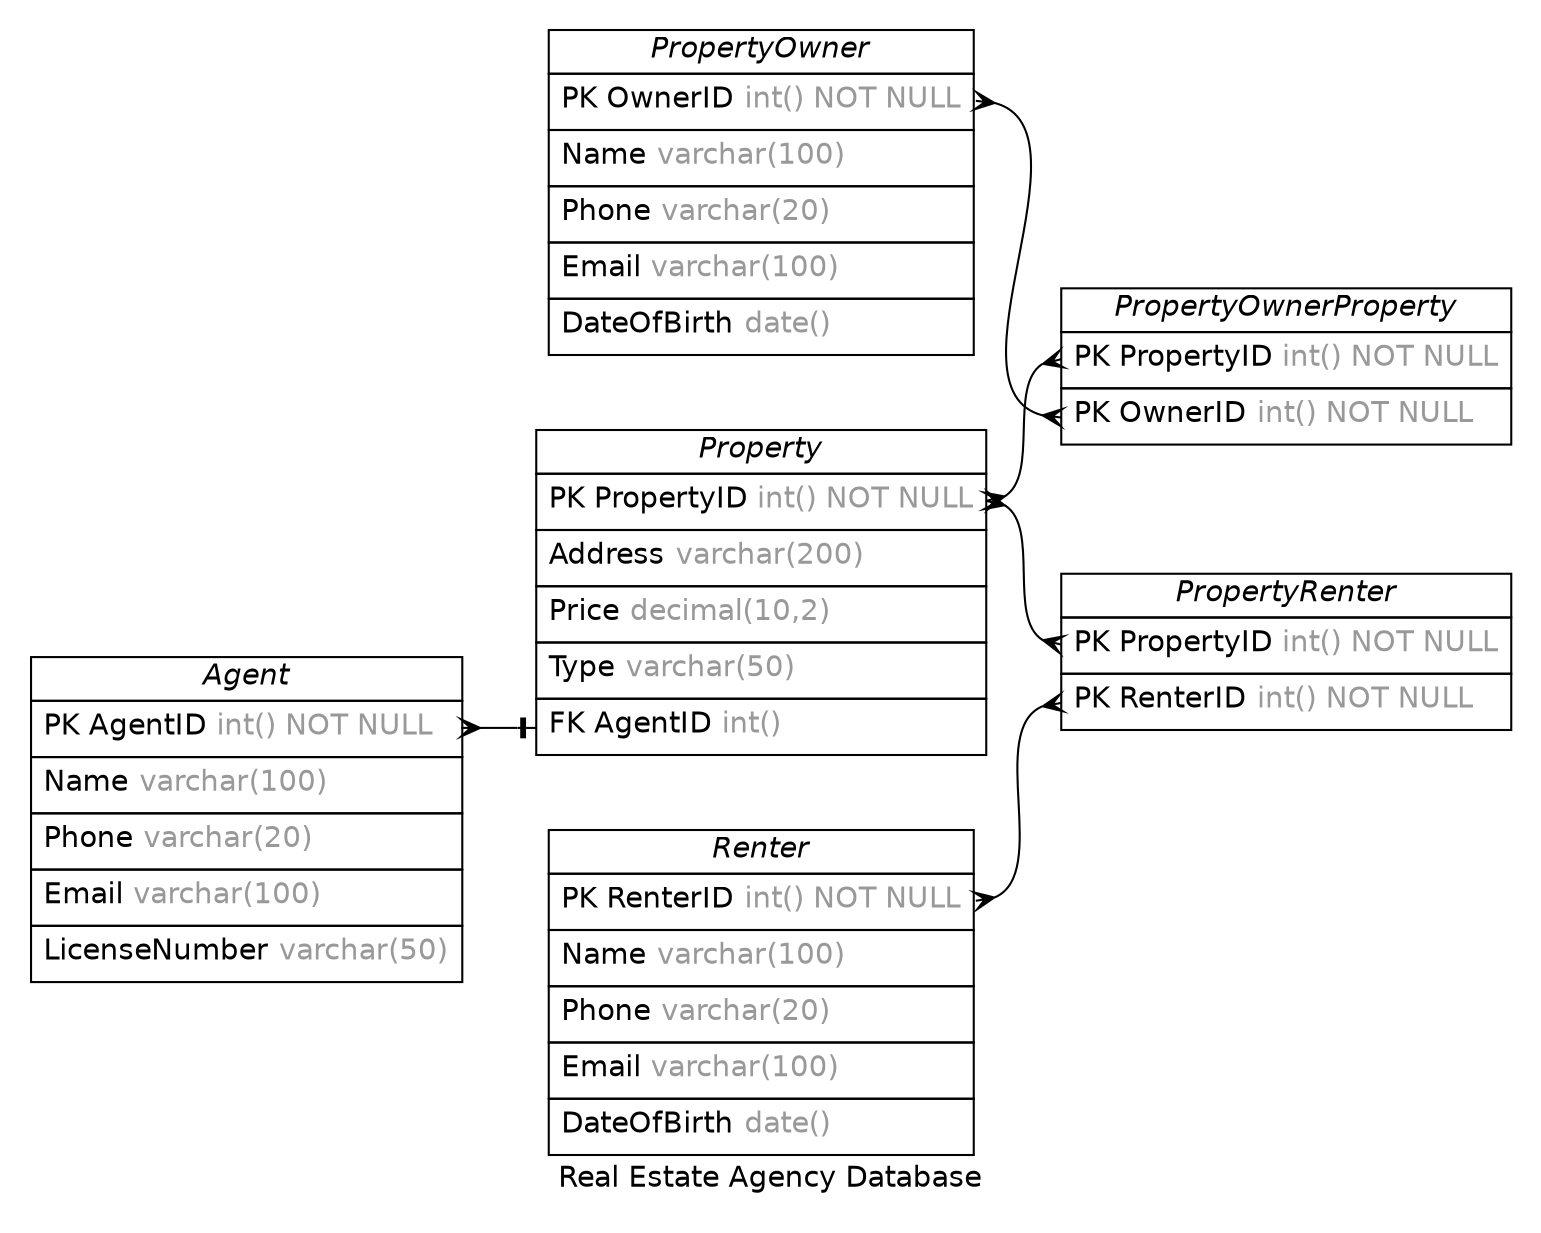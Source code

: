 /* created with ERDot < https://github.com/ehne/ERDot > */
digraph G {
    graph [
        nodesep=0.5;
        rankdir="LR";
        concentrate=true;
        splines="spline";
        fontname="Helvetica";
        pad="0.2,0.2",
        label="Real Estate Agency Database",
        
    ];
    
    node [shape=plain, fontname="Helvetica"];
    edge [
        dir=both,
        fontsize=12,
        arrowsize=0.9,
        penwidth=1.0,
        labelangle=32,
        labeldistance=1.8,
        fontname="Helvetica"
    ];
    
    "Agent" [ label=<
        <table border="0" cellborder="1" cellspacing="0" >
        <tr><td><i>Agent</i></td></tr>
        <tr><td port="AgentID" align="left" cellpadding="5">PK AgentID <font color="grey60">int() NOT NULL</font></td></tr>
        <tr><td port="Name" align="left" cellpadding="5">Name <font color="grey60">varchar(100)</font></td></tr>
        <tr><td port="Phone" align="left" cellpadding="5">Phone <font color="grey60">varchar(20)</font></td></tr>
        <tr><td port="Email" align="left" cellpadding="5">Email <font color="grey60">varchar(100)</font></td></tr>
        <tr><td port="LicenseNumber" align="left" cellpadding="5">LicenseNumber <font color="grey60">varchar(50)</font></td></tr>
    </table>>];
    "Property" [ label=<
        <table border="0" cellborder="1" cellspacing="0" >
        <tr><td><i>Property</i></td></tr>
        <tr><td port="PropertyID" align="left" cellpadding="5">PK PropertyID <font color="grey60">int() NOT NULL</font></td></tr>
        <tr><td port="Address" align="left" cellpadding="5">Address <font color="grey60">varchar(200)</font></td></tr>
        <tr><td port="Price" align="left" cellpadding="5">Price <font color="grey60">decimal(10,2)</font></td></tr>
        <tr><td port="Type" align="left" cellpadding="5">Type <font color="grey60">varchar(50)</font></td></tr>
        <tr><td port="AgentID" align="left" cellpadding="5">FK AgentID <font color="grey60">int()</font></td></tr>
    </table>>];
    "PropertyOwner" [ label=<
        <table border="0" cellborder="1" cellspacing="0" >
        <tr><td><i>PropertyOwner</i></td></tr>
        <tr><td port="OwnerID" align="left" cellpadding="5">PK OwnerID <font color="grey60">int() NOT NULL</font></td></tr>
        <tr><td port="Name" align="left" cellpadding="5">Name <font color="grey60">varchar(100)</font></td></tr>
        <tr><td port="Phone" align="left" cellpadding="5">Phone <font color="grey60">varchar(20)</font></td></tr>
        <tr><td port="Email" align="left" cellpadding="5">Email <font color="grey60">varchar(100)</font></td></tr>
        <tr><td port="DateOfBirth" align="left" cellpadding="5">DateOfBirth <font color="grey60">date()</font></td></tr>
    </table>>];
    "PropertyOwnerProperty" [ label=<
        <table border="0" cellborder="1" cellspacing="0" >
        <tr><td><i>PropertyOwnerProperty</i></td></tr>
        <tr><td port="PropertyID" align="left" cellpadding="5">PK PropertyID <font color="grey60">int() NOT NULL</font></td></tr>
        <tr><td port="OwnerID" align="left" cellpadding="5">PK OwnerID <font color="grey60">int() NOT NULL</font></td></tr>
    </table>>];
    "Renter" [ label=<
        <table border="0" cellborder="1" cellspacing="0" >
        <tr><td><i>Renter</i></td></tr>
        <tr><td port="RenterID" align="left" cellpadding="5">PK RenterID <font color="grey60">int() NOT NULL</font></td></tr>
        <tr><td port="Name" align="left" cellpadding="5">Name <font color="grey60">varchar(100)</font></td></tr>
        <tr><td port="Phone" align="left" cellpadding="5">Phone <font color="grey60">varchar(20)</font></td></tr>
        <tr><td port="Email" align="left" cellpadding="5">Email <font color="grey60">varchar(100)</font></td></tr>
        <tr><td port="DateOfBirth" align="left" cellpadding="5">DateOfBirth <font color="grey60">date()</font></td></tr>
    </table>>];
    "PropertyRenter" [ label=<
        <table border="0" cellborder="1" cellspacing="0" >
        <tr><td><i>PropertyRenter</i></td></tr>
        <tr><td port="PropertyID" align="left" cellpadding="5">PK PropertyID <font color="grey60">int() NOT NULL</font></td></tr>
        <tr><td port="RenterID" align="left" cellpadding="5">PK RenterID <font color="grey60">int() NOT NULL</font></td></tr>
    </table>>];

    
    "Agent":"AgentID"->"Property":"AgentID" [
        arrowhead=noneotee,

        arrowtail=ocrow,
    ];

    
    "Property":"PropertyID"->"PropertyOwnerProperty":"PropertyID" [
        arrowhead=ocrow,

        arrowtail=ocrow,
    ];

    
    "PropertyOwner":"OwnerID"->"PropertyOwnerProperty":"OwnerID" [
        arrowhead=ocrow,

        arrowtail=ocrow,
    ];

    
    "Property":"PropertyID"->"PropertyRenter":"PropertyID" [
        arrowhead=ocrow,

        arrowtail=ocrow,
    ];

    
    "Renter":"RenterID"->"PropertyRenter":"RenterID" [
        arrowhead=ocrow,

        arrowtail=ocrow,
    ];



    

}
